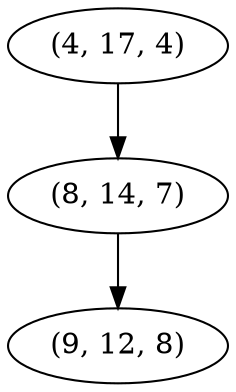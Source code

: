 digraph tree {
    "(4, 17, 4)";
    "(8, 14, 7)";
    "(9, 12, 8)";
    "(4, 17, 4)" -> "(8, 14, 7)";
    "(8, 14, 7)" -> "(9, 12, 8)";
}

